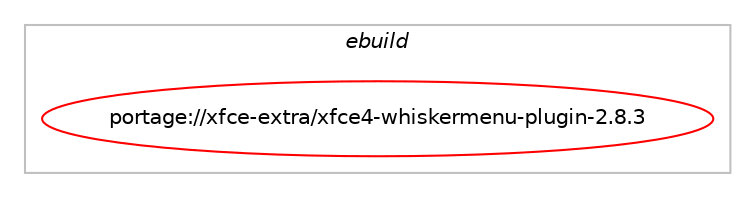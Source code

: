 digraph prolog {

# *************
# Graph options
# *************

newrank=true;
concentrate=true;
compound=true;
graph [rankdir=LR,fontname=Helvetica,fontsize=10,ranksep=1.5];#, ranksep=2.5, nodesep=0.2];
edge  [arrowhead=vee];
node  [fontname=Helvetica,fontsize=10];

# **********
# The ebuild
# **********

subgraph cluster_leftcol {
color=gray;
label=<<i>ebuild</i>>;
id [label="portage://xfce-extra/xfce4-whiskermenu-plugin-2.8.3", color=red, width=4, href="../xfce-extra/xfce4-whiskermenu-plugin-2.8.3.svg"];
}

# ****************
# The dependencies
# ****************

subgraph cluster_midcol {
color=gray;
label=<<i>dependencies</i>>;
subgraph cluster_compile {
fillcolor="#eeeeee";
style=filled;
label=<<i>compile</i>>;
# *** BEGIN UNKNOWN DEPENDENCY TYPE (TODO) ***
# id -> equal(use_conditional_group(positive,accountsservice,portage://xfce-extra/xfce4-whiskermenu-plugin-2.8.3,[package_dependency(portage://xfce-extra/xfce4-whiskermenu-plugin-2.8.3,install,no,sys-apps,accountsservice,greaterequal,[0.6.45,,,0.6.45],[],[])]))
# *** END UNKNOWN DEPENDENCY TYPE (TODO) ***

# *** BEGIN UNKNOWN DEPENDENCY TYPE (TODO) ***
# id -> equal(use_conditional_group(positive,wayland,portage://xfce-extra/xfce4-whiskermenu-plugin-2.8.3,[package_dependency(portage://xfce-extra/xfce4-whiskermenu-plugin-2.8.3,install,no,gui-libs,gtk-layer-shell,greaterequal,[0.7,,,0.7],[],[])]))
# *** END UNKNOWN DEPENDENCY TYPE (TODO) ***

# *** BEGIN UNKNOWN DEPENDENCY TYPE (TODO) ***
# id -> equal(package_dependency(portage://xfce-extra/xfce4-whiskermenu-plugin-2.8.3,install,no,virtual,libintl,none,[,,],[],[]))
# *** END UNKNOWN DEPENDENCY TYPE (TODO) ***

# *** BEGIN UNKNOWN DEPENDENCY TYPE (TODO) ***
# id -> equal(package_dependency(portage://xfce-extra/xfce4-whiskermenu-plugin-2.8.3,install,no,x11-libs,gtk+,none,[,,],[slot(3)],[]))
# *** END UNKNOWN DEPENDENCY TYPE (TODO) ***

# *** BEGIN UNKNOWN DEPENDENCY TYPE (TODO) ***
# id -> equal(package_dependency(portage://xfce-extra/xfce4-whiskermenu-plugin-2.8.3,install,no,xfce-base,exo,greaterequal,[0.12,,,0.12],any_same_slot,[]))
# *** END UNKNOWN DEPENDENCY TYPE (TODO) ***

# *** BEGIN UNKNOWN DEPENDENCY TYPE (TODO) ***
# id -> equal(package_dependency(portage://xfce-extra/xfce4-whiskermenu-plugin-2.8.3,install,no,xfce-base,garcon,greaterequal,[0.6.4,,,0.6.4],any_same_slot,[]))
# *** END UNKNOWN DEPENDENCY TYPE (TODO) ***

# *** BEGIN UNKNOWN DEPENDENCY TYPE (TODO) ***
# id -> equal(package_dependency(portage://xfce-extra/xfce4-whiskermenu-plugin-2.8.3,install,no,xfce-base,libxfce4ui,greaterequal,[4.14,,,4.14],any_same_slot,[]))
# *** END UNKNOWN DEPENDENCY TYPE (TODO) ***

# *** BEGIN UNKNOWN DEPENDENCY TYPE (TODO) ***
# id -> equal(package_dependency(portage://xfce-extra/xfce4-whiskermenu-plugin-2.8.3,install,no,xfce-base,libxfce4util,greaterequal,[4.14,,,4.14],any_same_slot,[]))
# *** END UNKNOWN DEPENDENCY TYPE (TODO) ***

# *** BEGIN UNKNOWN DEPENDENCY TYPE (TODO) ***
# id -> equal(package_dependency(portage://xfce-extra/xfce4-whiskermenu-plugin-2.8.3,install,no,xfce-base,xfce4-panel,greaterequal,[4.14,,,4.14],any_same_slot,[]))
# *** END UNKNOWN DEPENDENCY TYPE (TODO) ***

# *** BEGIN UNKNOWN DEPENDENCY TYPE (TODO) ***
# id -> equal(package_dependency(portage://xfce-extra/xfce4-whiskermenu-plugin-2.8.3,install,no,xfce-base,xfconf,greaterequal,[4.14,,,4.14],any_same_slot,[]))
# *** END UNKNOWN DEPENDENCY TYPE (TODO) ***

}
subgraph cluster_compileandrun {
fillcolor="#eeeeee";
style=filled;
label=<<i>compile and run</i>>;
}
subgraph cluster_run {
fillcolor="#eeeeee";
style=filled;
label=<<i>run</i>>;
# *** BEGIN UNKNOWN DEPENDENCY TYPE (TODO) ***
# id -> equal(use_conditional_group(positive,accountsservice,portage://xfce-extra/xfce4-whiskermenu-plugin-2.8.3,[package_dependency(portage://xfce-extra/xfce4-whiskermenu-plugin-2.8.3,run,no,sys-apps,accountsservice,greaterequal,[0.6.45,,,0.6.45],[],[])]))
# *** END UNKNOWN DEPENDENCY TYPE (TODO) ***

# *** BEGIN UNKNOWN DEPENDENCY TYPE (TODO) ***
# id -> equal(use_conditional_group(positive,wayland,portage://xfce-extra/xfce4-whiskermenu-plugin-2.8.3,[package_dependency(portage://xfce-extra/xfce4-whiskermenu-plugin-2.8.3,run,no,gui-libs,gtk-layer-shell,greaterequal,[0.7,,,0.7],[],[])]))
# *** END UNKNOWN DEPENDENCY TYPE (TODO) ***

# *** BEGIN UNKNOWN DEPENDENCY TYPE (TODO) ***
# id -> equal(package_dependency(portage://xfce-extra/xfce4-whiskermenu-plugin-2.8.3,run,no,virtual,libintl,none,[,,],[],[]))
# *** END UNKNOWN DEPENDENCY TYPE (TODO) ***

# *** BEGIN UNKNOWN DEPENDENCY TYPE (TODO) ***
# id -> equal(package_dependency(portage://xfce-extra/xfce4-whiskermenu-plugin-2.8.3,run,no,x11-libs,gtk+,none,[,,],[slot(3)],[]))
# *** END UNKNOWN DEPENDENCY TYPE (TODO) ***

# *** BEGIN UNKNOWN DEPENDENCY TYPE (TODO) ***
# id -> equal(package_dependency(portage://xfce-extra/xfce4-whiskermenu-plugin-2.8.3,run,no,xfce-base,exo,greaterequal,[0.12,,,0.12],any_same_slot,[]))
# *** END UNKNOWN DEPENDENCY TYPE (TODO) ***

# *** BEGIN UNKNOWN DEPENDENCY TYPE (TODO) ***
# id -> equal(package_dependency(portage://xfce-extra/xfce4-whiskermenu-plugin-2.8.3,run,no,xfce-base,garcon,greaterequal,[0.6.4,,,0.6.4],any_same_slot,[]))
# *** END UNKNOWN DEPENDENCY TYPE (TODO) ***

# *** BEGIN UNKNOWN DEPENDENCY TYPE (TODO) ***
# id -> equal(package_dependency(portage://xfce-extra/xfce4-whiskermenu-plugin-2.8.3,run,no,xfce-base,libxfce4ui,greaterequal,[4.14,,,4.14],any_same_slot,[]))
# *** END UNKNOWN DEPENDENCY TYPE (TODO) ***

# *** BEGIN UNKNOWN DEPENDENCY TYPE (TODO) ***
# id -> equal(package_dependency(portage://xfce-extra/xfce4-whiskermenu-plugin-2.8.3,run,no,xfce-base,libxfce4util,greaterequal,[4.14,,,4.14],any_same_slot,[]))
# *** END UNKNOWN DEPENDENCY TYPE (TODO) ***

# *** BEGIN UNKNOWN DEPENDENCY TYPE (TODO) ***
# id -> equal(package_dependency(portage://xfce-extra/xfce4-whiskermenu-plugin-2.8.3,run,no,xfce-base,xfce4-panel,greaterequal,[4.14,,,4.14],any_same_slot,[]))
# *** END UNKNOWN DEPENDENCY TYPE (TODO) ***

# *** BEGIN UNKNOWN DEPENDENCY TYPE (TODO) ***
# id -> equal(package_dependency(portage://xfce-extra/xfce4-whiskermenu-plugin-2.8.3,run,no,xfce-base,xfconf,greaterequal,[4.14,,,4.14],any_same_slot,[]))
# *** END UNKNOWN DEPENDENCY TYPE (TODO) ***

}
}

# **************
# The candidates
# **************

subgraph cluster_choices {
rank=same;
color=gray;
label=<<i>candidates</i>>;

}

}
